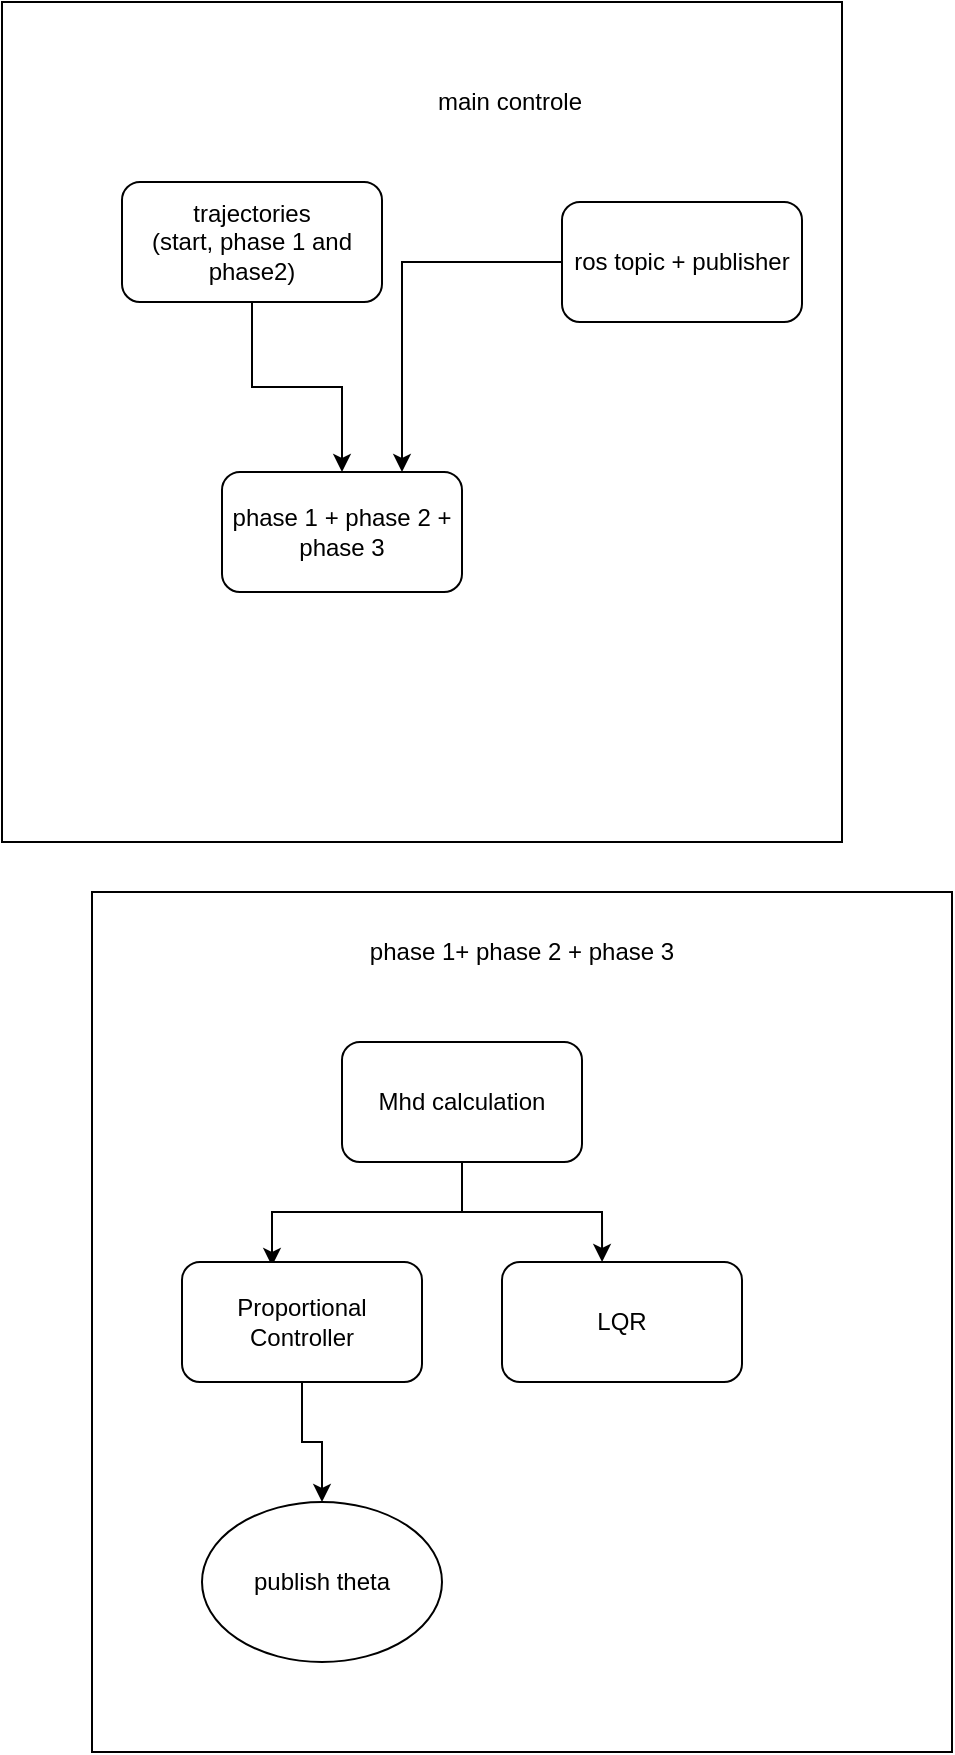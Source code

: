 <mxfile version="14.3.0" type="github">
  <diagram id="atlGS35OzI4mRYbf53O9" name="Page-1">
    <mxGraphModel dx="1350" dy="804" grid="1" gridSize="10" guides="1" tooltips="1" connect="1" arrows="1" fold="1" page="1" pageScale="1" pageWidth="827" pageHeight="1169" math="0" shadow="0">
      <root>
        <mxCell id="0" />
        <mxCell id="1" parent="0" />
        <mxCell id="WOb0AENOogrFLb715Xbs-1" value="" style="whiteSpace=wrap;html=1;aspect=fixed;" vertex="1" parent="1">
          <mxGeometry x="110" y="110" width="420" height="420" as="geometry" />
        </mxCell>
        <mxCell id="WOb0AENOogrFLb715Xbs-2" value="main controle" style="text;html=1;strokeColor=none;fillColor=none;align=center;verticalAlign=middle;whiteSpace=wrap;rounded=0;" vertex="1" parent="1">
          <mxGeometry x="314" y="150" width="100" height="20" as="geometry" />
        </mxCell>
        <mxCell id="WOb0AENOogrFLb715Xbs-10" style="edgeStyle=orthogonalEdgeStyle;rounded=0;orthogonalLoop=1;jettySize=auto;html=1;exitX=0.5;exitY=1;exitDx=0;exitDy=0;" edge="1" parent="1" source="WOb0AENOogrFLb715Xbs-3" target="WOb0AENOogrFLb715Xbs-4">
          <mxGeometry relative="1" as="geometry" />
        </mxCell>
        <mxCell id="WOb0AENOogrFLb715Xbs-3" value="&lt;div&gt;trajectories&lt;/div&gt;&lt;div&gt;(start, phase 1 and phase2)&lt;br&gt;&lt;/div&gt;" style="rounded=1;whiteSpace=wrap;html=1;" vertex="1" parent="1">
          <mxGeometry x="170" y="200" width="130" height="60" as="geometry" />
        </mxCell>
        <mxCell id="WOb0AENOogrFLb715Xbs-4" value="phase 1 + phase 2 + phase 3" style="rounded=1;whiteSpace=wrap;html=1;" vertex="1" parent="1">
          <mxGeometry x="220" y="345" width="120" height="60" as="geometry" />
        </mxCell>
        <mxCell id="WOb0AENOogrFLb715Xbs-13" style="edgeStyle=orthogonalEdgeStyle;rounded=0;orthogonalLoop=1;jettySize=auto;html=1;exitX=0;exitY=0.5;exitDx=0;exitDy=0;entryX=0.75;entryY=0;entryDx=0;entryDy=0;" edge="1" parent="1" source="WOb0AENOogrFLb715Xbs-11" target="WOb0AENOogrFLb715Xbs-4">
          <mxGeometry relative="1" as="geometry" />
        </mxCell>
        <mxCell id="WOb0AENOogrFLb715Xbs-11" value="ros topic + publisher" style="rounded=1;whiteSpace=wrap;html=1;" vertex="1" parent="1">
          <mxGeometry x="390" y="210" width="120" height="60" as="geometry" />
        </mxCell>
        <mxCell id="WOb0AENOogrFLb715Xbs-14" value="" style="whiteSpace=wrap;html=1;aspect=fixed;" vertex="1" parent="1">
          <mxGeometry x="155" y="555" width="430" height="430" as="geometry" />
        </mxCell>
        <mxCell id="WOb0AENOogrFLb715Xbs-15" value="phase 1+ phase 2 + phase 3" style="text;html=1;strokeColor=none;fillColor=none;align=center;verticalAlign=middle;whiteSpace=wrap;rounded=0;" vertex="1" parent="1">
          <mxGeometry x="280" y="575" width="180" height="20" as="geometry" />
        </mxCell>
        <mxCell id="WOb0AENOogrFLb715Xbs-19" style="edgeStyle=orthogonalEdgeStyle;rounded=0;orthogonalLoop=1;jettySize=auto;html=1;entryX=0.375;entryY=0.033;entryDx=0;entryDy=0;entryPerimeter=0;" edge="1" parent="1" source="WOb0AENOogrFLb715Xbs-16" target="WOb0AENOogrFLb715Xbs-17">
          <mxGeometry relative="1" as="geometry" />
        </mxCell>
        <mxCell id="WOb0AENOogrFLb715Xbs-20" style="edgeStyle=orthogonalEdgeStyle;rounded=0;orthogonalLoop=1;jettySize=auto;html=1;entryX=0.417;entryY=0;entryDx=0;entryDy=0;entryPerimeter=0;" edge="1" parent="1" source="WOb0AENOogrFLb715Xbs-16" target="WOb0AENOogrFLb715Xbs-18">
          <mxGeometry relative="1" as="geometry" />
        </mxCell>
        <mxCell id="WOb0AENOogrFLb715Xbs-16" value="Mhd calculation" style="rounded=1;whiteSpace=wrap;html=1;" vertex="1" parent="1">
          <mxGeometry x="280" y="630" width="120" height="60" as="geometry" />
        </mxCell>
        <mxCell id="WOb0AENOogrFLb715Xbs-22" style="edgeStyle=orthogonalEdgeStyle;rounded=0;orthogonalLoop=1;jettySize=auto;html=1;entryX=0.5;entryY=0;entryDx=0;entryDy=0;" edge="1" parent="1" source="WOb0AENOogrFLb715Xbs-17" target="WOb0AENOogrFLb715Xbs-21">
          <mxGeometry relative="1" as="geometry" />
        </mxCell>
        <mxCell id="WOb0AENOogrFLb715Xbs-17" value="Proportional Controller" style="rounded=1;whiteSpace=wrap;html=1;" vertex="1" parent="1">
          <mxGeometry x="200" y="740" width="120" height="60" as="geometry" />
        </mxCell>
        <mxCell id="WOb0AENOogrFLb715Xbs-18" value="LQR" style="rounded=1;whiteSpace=wrap;html=1;" vertex="1" parent="1">
          <mxGeometry x="360" y="740" width="120" height="60" as="geometry" />
        </mxCell>
        <mxCell id="WOb0AENOogrFLb715Xbs-21" value="publish theta" style="ellipse;whiteSpace=wrap;html=1;" vertex="1" parent="1">
          <mxGeometry x="210" y="860" width="120" height="80" as="geometry" />
        </mxCell>
      </root>
    </mxGraphModel>
  </diagram>
</mxfile>
